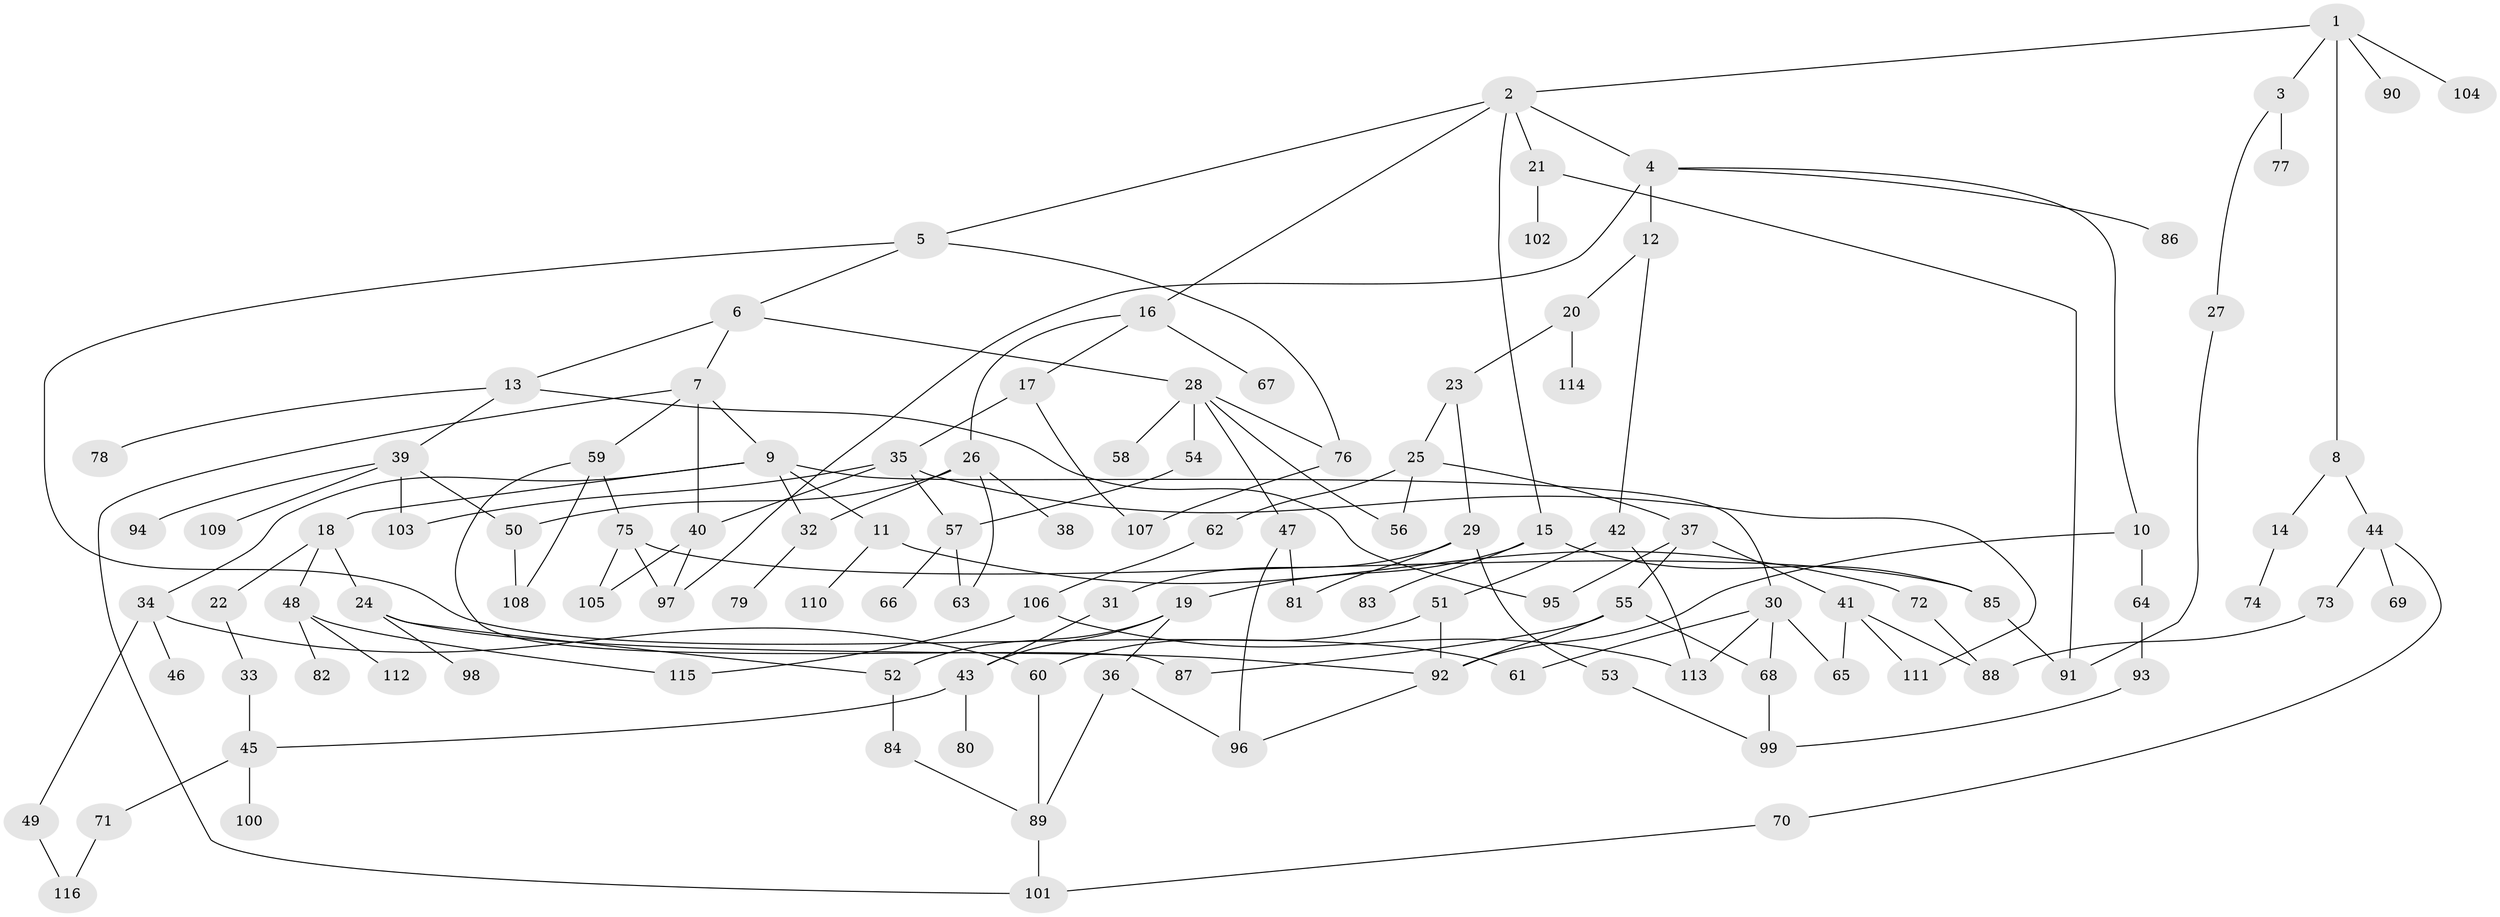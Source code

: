 // Generated by graph-tools (version 1.1) at 2025/25/03/09/25 03:25:29]
// undirected, 116 vertices, 159 edges
graph export_dot {
graph [start="1"]
  node [color=gray90,style=filled];
  1;
  2;
  3;
  4;
  5;
  6;
  7;
  8;
  9;
  10;
  11;
  12;
  13;
  14;
  15;
  16;
  17;
  18;
  19;
  20;
  21;
  22;
  23;
  24;
  25;
  26;
  27;
  28;
  29;
  30;
  31;
  32;
  33;
  34;
  35;
  36;
  37;
  38;
  39;
  40;
  41;
  42;
  43;
  44;
  45;
  46;
  47;
  48;
  49;
  50;
  51;
  52;
  53;
  54;
  55;
  56;
  57;
  58;
  59;
  60;
  61;
  62;
  63;
  64;
  65;
  66;
  67;
  68;
  69;
  70;
  71;
  72;
  73;
  74;
  75;
  76;
  77;
  78;
  79;
  80;
  81;
  82;
  83;
  84;
  85;
  86;
  87;
  88;
  89;
  90;
  91;
  92;
  93;
  94;
  95;
  96;
  97;
  98;
  99;
  100;
  101;
  102;
  103;
  104;
  105;
  106;
  107;
  108;
  109;
  110;
  111;
  112;
  113;
  114;
  115;
  116;
  1 -- 2;
  1 -- 3;
  1 -- 8;
  1 -- 90;
  1 -- 104;
  2 -- 4;
  2 -- 5;
  2 -- 15;
  2 -- 16;
  2 -- 21;
  3 -- 27;
  3 -- 77;
  4 -- 10;
  4 -- 12;
  4 -- 86;
  4 -- 97;
  5 -- 6;
  5 -- 61;
  5 -- 76;
  6 -- 7;
  6 -- 13;
  6 -- 28;
  7 -- 9;
  7 -- 59;
  7 -- 101;
  7 -- 40;
  8 -- 14;
  8 -- 44;
  9 -- 11;
  9 -- 18;
  9 -- 30;
  9 -- 34;
  9 -- 32;
  10 -- 64;
  10 -- 92;
  11 -- 72;
  11 -- 110;
  12 -- 20;
  12 -- 42;
  13 -- 39;
  13 -- 78;
  13 -- 95;
  14 -- 74;
  15 -- 19;
  15 -- 83;
  15 -- 85;
  16 -- 17;
  16 -- 26;
  16 -- 67;
  17 -- 35;
  17 -- 107;
  18 -- 22;
  18 -- 24;
  18 -- 48;
  19 -- 36;
  19 -- 43;
  19 -- 52;
  20 -- 23;
  20 -- 114;
  21 -- 91;
  21 -- 102;
  22 -- 33;
  23 -- 25;
  23 -- 29;
  24 -- 52;
  24 -- 98;
  24 -- 92;
  25 -- 37;
  25 -- 56;
  25 -- 62;
  26 -- 32;
  26 -- 38;
  26 -- 50;
  26 -- 63;
  27 -- 91;
  28 -- 47;
  28 -- 54;
  28 -- 58;
  28 -- 76;
  28 -- 56;
  29 -- 31;
  29 -- 53;
  29 -- 81;
  30 -- 61;
  30 -- 65;
  30 -- 68;
  30 -- 113;
  31 -- 43;
  32 -- 79;
  33 -- 45;
  34 -- 46;
  34 -- 49;
  34 -- 60;
  35 -- 40;
  35 -- 103;
  35 -- 111;
  35 -- 57;
  36 -- 89;
  36 -- 96;
  37 -- 41;
  37 -- 55;
  37 -- 95;
  39 -- 50;
  39 -- 94;
  39 -- 109;
  39 -- 103;
  40 -- 105;
  40 -- 97;
  41 -- 88;
  41 -- 111;
  41 -- 65;
  42 -- 51;
  42 -- 113;
  43 -- 45;
  43 -- 80;
  44 -- 69;
  44 -- 70;
  44 -- 73;
  45 -- 71;
  45 -- 100;
  47 -- 81;
  47 -- 96;
  48 -- 82;
  48 -- 112;
  48 -- 115;
  49 -- 116;
  50 -- 108;
  51 -- 60;
  51 -- 92;
  52 -- 84;
  53 -- 99;
  54 -- 57;
  55 -- 87;
  55 -- 92;
  55 -- 68;
  57 -- 63;
  57 -- 66;
  59 -- 75;
  59 -- 108;
  59 -- 87;
  60 -- 89;
  62 -- 106;
  64 -- 93;
  68 -- 99;
  70 -- 101;
  71 -- 116;
  72 -- 88;
  73 -- 88;
  75 -- 97;
  75 -- 85;
  75 -- 105;
  76 -- 107;
  84 -- 89;
  85 -- 91;
  89 -- 101;
  92 -- 96;
  93 -- 99;
  106 -- 113;
  106 -- 115;
}
